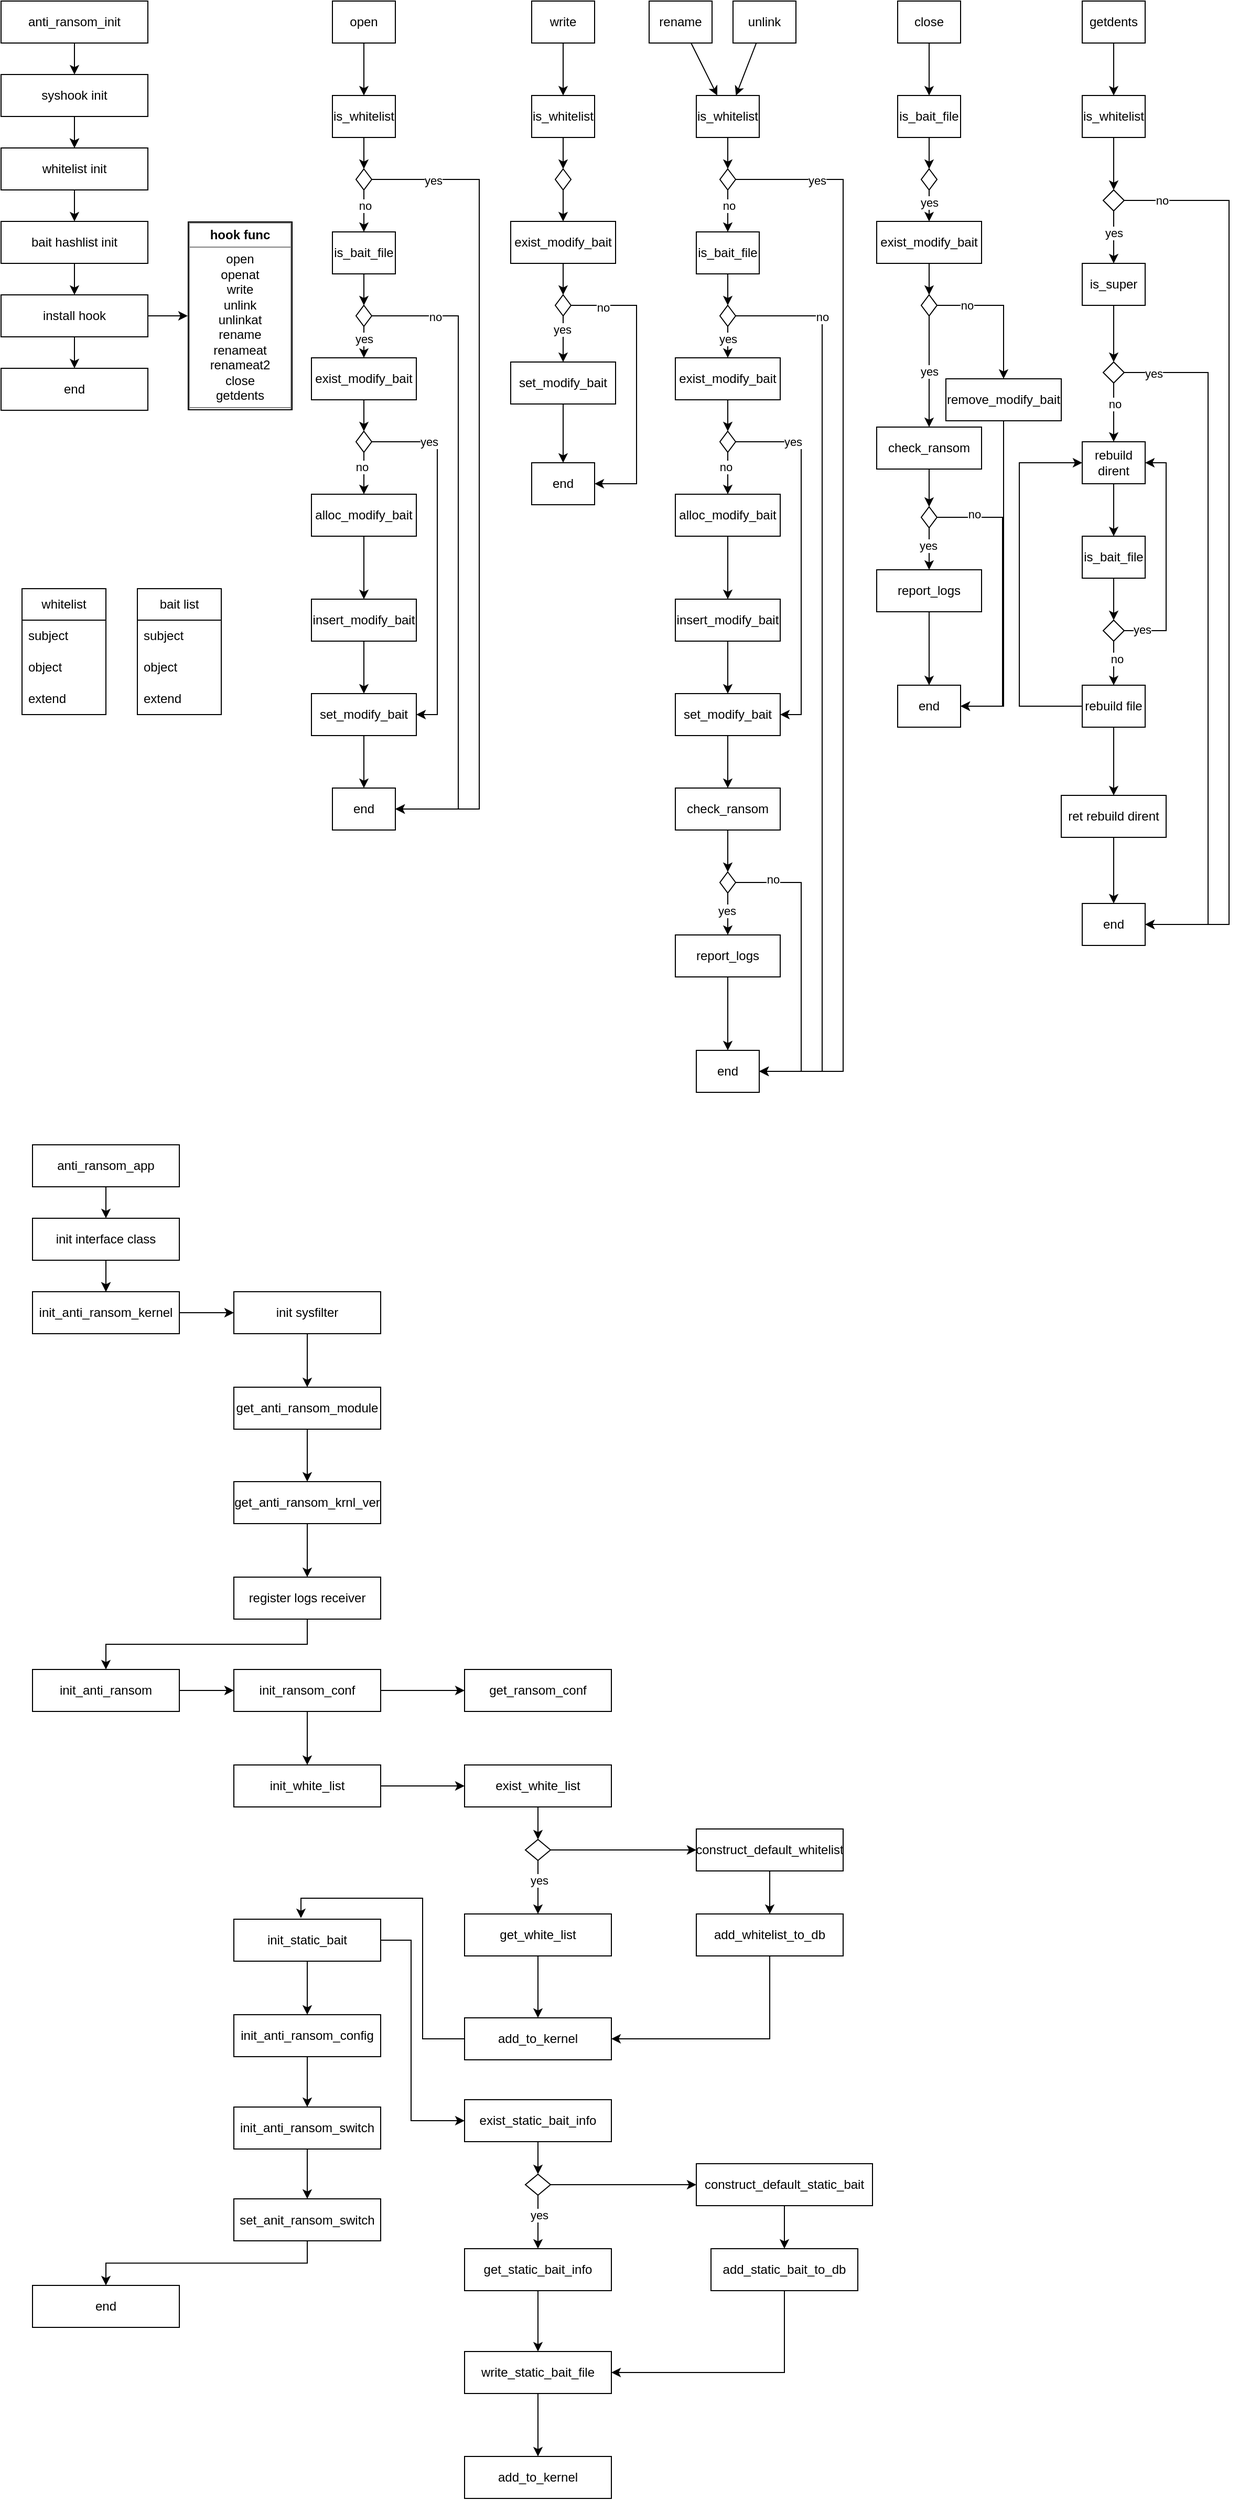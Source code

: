 <mxfile version="23.1.5" type="github">
  <diagram id="prtHgNgQTEPvFCAcTncT" name="Page-1">
    <mxGraphModel dx="1394" dy="772" grid="1" gridSize="10" guides="1" tooltips="1" connect="1" arrows="1" fold="1" page="1" pageScale="1" pageWidth="1169" pageHeight="827" background="none" math="0" shadow="0">
      <root>
        <mxCell id="0" />
        <mxCell id="1" parent="0" />
        <mxCell id="Nv_zGMJmzMav14E17f1a-2" value="whitelist" style="swimlane;fontStyle=0;childLayout=stackLayout;horizontal=1;startSize=30;horizontalStack=0;resizeParent=1;resizeParentMax=0;resizeLast=0;collapsible=1;marginBottom=0;whiteSpace=wrap;html=1;" parent="1" vertex="1">
          <mxGeometry x="39" y="590" width="80" height="120" as="geometry" />
        </mxCell>
        <mxCell id="Nv_zGMJmzMav14E17f1a-3" value="subject" style="text;strokeColor=none;fillColor=none;align=left;verticalAlign=middle;spacingLeft=4;spacingRight=4;overflow=hidden;points=[[0,0.5],[1,0.5]];portConstraint=eastwest;rotatable=0;whiteSpace=wrap;html=1;" parent="Nv_zGMJmzMav14E17f1a-2" vertex="1">
          <mxGeometry y="30" width="80" height="30" as="geometry" />
        </mxCell>
        <mxCell id="Nv_zGMJmzMav14E17f1a-4" value="object" style="text;strokeColor=none;fillColor=none;align=left;verticalAlign=middle;spacingLeft=4;spacingRight=4;overflow=hidden;points=[[0,0.5],[1,0.5]];portConstraint=eastwest;rotatable=0;whiteSpace=wrap;html=1;" parent="Nv_zGMJmzMav14E17f1a-2" vertex="1">
          <mxGeometry y="60" width="80" height="30" as="geometry" />
        </mxCell>
        <mxCell id="Nv_zGMJmzMav14E17f1a-5" value="extend" style="text;strokeColor=none;fillColor=none;align=left;verticalAlign=middle;spacingLeft=4;spacingRight=4;overflow=hidden;points=[[0,0.5],[1,0.5]];portConstraint=eastwest;rotatable=0;whiteSpace=wrap;html=1;" parent="Nv_zGMJmzMav14E17f1a-2" vertex="1">
          <mxGeometry y="90" width="80" height="30" as="geometry" />
        </mxCell>
        <mxCell id="Nv_zGMJmzMav14E17f1a-29" value="" style="edgeStyle=orthogonalEdgeStyle;rounded=0;orthogonalLoop=1;jettySize=auto;html=1;" parent="1" source="Nv_zGMJmzMav14E17f1a-17" target="Nv_zGMJmzMav14E17f1a-18" edge="1">
          <mxGeometry relative="1" as="geometry" />
        </mxCell>
        <mxCell id="Nv_zGMJmzMav14E17f1a-6" value="anti_ransom_init" style="rounded=0;whiteSpace=wrap;html=1;" parent="1" vertex="1">
          <mxGeometry x="19" y="30" width="140" height="40" as="geometry" />
        </mxCell>
        <mxCell id="Nv_zGMJmzMav14E17f1a-16" value="" style="edgeStyle=orthogonalEdgeStyle;rounded=0;orthogonalLoop=1;jettySize=auto;html=1;exitX=0.5;exitY=1;exitDx=0;exitDy=0;" parent="1" source="Nv_zGMJmzMav14E17f1a-18" target="Nv_zGMJmzMav14E17f1a-15" edge="1">
          <mxGeometry relative="1" as="geometry">
            <mxPoint x="89" y="230" as="sourcePoint" />
            <mxPoint x="89" y="300" as="targetPoint" />
            <Array as="points" />
          </mxGeometry>
        </mxCell>
        <mxCell id="Nv_zGMJmzMav14E17f1a-25" value="" style="edgeStyle=orthogonalEdgeStyle;rounded=0;orthogonalLoop=1;jettySize=auto;html=1;" parent="1" source="Nv_zGMJmzMav14E17f1a-15" target="Nv_zGMJmzMav14E17f1a-24" edge="1">
          <mxGeometry relative="1" as="geometry" />
        </mxCell>
        <mxCell id="Nv_zGMJmzMav14E17f1a-15" value="bait hashlist init" style="rounded=0;whiteSpace=wrap;html=1;" parent="1" vertex="1">
          <mxGeometry x="19" y="240" width="140" height="40" as="geometry" />
        </mxCell>
        <mxCell id="Nv_zGMJmzMav14E17f1a-27" value="" style="edgeStyle=orthogonalEdgeStyle;rounded=0;orthogonalLoop=1;jettySize=auto;html=1;" parent="1" source="Nv_zGMJmzMav14E17f1a-17" target="Nv_zGMJmzMav14E17f1a-18" edge="1">
          <mxGeometry relative="1" as="geometry" />
        </mxCell>
        <mxCell id="Nv_zGMJmzMav14E17f1a-18" value="whitelist init" style="rounded=0;whiteSpace=wrap;html=1;" parent="1" vertex="1">
          <mxGeometry x="19" y="170" width="140" height="40" as="geometry" />
        </mxCell>
        <mxCell id="Nv_zGMJmzMav14E17f1a-19" value="end" style="rounded=0;whiteSpace=wrap;html=1;" parent="1" vertex="1">
          <mxGeometry x="19" y="380" width="140" height="40" as="geometry" />
        </mxCell>
        <mxCell id="Nv_zGMJmzMav14E17f1a-31" value="" style="edgeStyle=orthogonalEdgeStyle;rounded=0;orthogonalLoop=1;jettySize=auto;html=1;" parent="1" source="Nv_zGMJmzMav14E17f1a-24" target="Nv_zGMJmzMav14E17f1a-19" edge="1">
          <mxGeometry relative="1" as="geometry" />
        </mxCell>
        <mxCell id="Nv_zGMJmzMav14E17f1a-51" value="" style="edgeStyle=orthogonalEdgeStyle;rounded=0;orthogonalLoop=1;jettySize=auto;html=1;" parent="1" source="Nv_zGMJmzMav14E17f1a-24" target="Nv_zGMJmzMav14E17f1a-47" edge="1">
          <mxGeometry relative="1" as="geometry" />
        </mxCell>
        <mxCell id="Nv_zGMJmzMav14E17f1a-24" value="install hook" style="rounded=0;whiteSpace=wrap;html=1;" parent="1" vertex="1">
          <mxGeometry x="19" y="310" width="140" height="40" as="geometry" />
        </mxCell>
        <mxCell id="Nv_zGMJmzMav14E17f1a-30" value="" style="edgeStyle=orthogonalEdgeStyle;rounded=0;orthogonalLoop=1;jettySize=auto;html=1;" parent="1" source="Nv_zGMJmzMav14E17f1a-6" target="Nv_zGMJmzMav14E17f1a-17" edge="1">
          <mxGeometry relative="1" as="geometry">
            <mxPoint x="89" y="70" as="sourcePoint" />
            <mxPoint x="89" y="170" as="targetPoint" />
          </mxGeometry>
        </mxCell>
        <mxCell id="Nv_zGMJmzMav14E17f1a-17" value="syshook init" style="rounded=0;whiteSpace=wrap;html=1;" parent="1" vertex="1">
          <mxGeometry x="19" y="100" width="140" height="40" as="geometry" />
        </mxCell>
        <mxCell id="Nv_zGMJmzMav14E17f1a-47" value="&lt;table border=&quot;1&quot; width=&quot;100%&quot; height=&quot;100%&quot; cellpadding=&quot;4&quot; style=&quot;width:100%;height:100%;border-collapse:collapse;&quot;&gt;&lt;tbody&gt;&lt;tr&gt;&lt;th align=&quot;center&quot;&gt;&lt;b&gt;hook func&lt;/b&gt;&lt;/th&gt;&lt;/tr&gt;&lt;tr&gt;&lt;td align=&quot;center&quot;&gt;open&lt;br&gt;openat&lt;br&gt;write&lt;br&gt;unlink&lt;br&gt;unlinkat&lt;br&gt;rename&lt;br&gt;renameat&lt;br&gt;renameat2&lt;br&gt;close&lt;br&gt;getdents&lt;/td&gt;&lt;/tr&gt;&lt;tr&gt;&lt;td align=&quot;center&quot;&gt;&lt;br&gt;&lt;/td&gt;&lt;/tr&gt;&lt;/tbody&gt;&lt;/table&gt;" style="text;html=1;whiteSpace=wrap;strokeColor=none;fillColor=none;overflow=fill;labelBorderColor=default;" parent="1" vertex="1">
          <mxGeometry x="197" y="240" width="100" height="180" as="geometry" />
        </mxCell>
        <mxCell id="Nv_zGMJmzMav14E17f1a-54" value="bait list" style="swimlane;fontStyle=0;childLayout=stackLayout;horizontal=1;startSize=30;horizontalStack=0;resizeParent=1;resizeParentMax=0;resizeLast=0;collapsible=1;marginBottom=0;whiteSpace=wrap;html=1;" parent="1" vertex="1">
          <mxGeometry x="149" y="590" width="80" height="120" as="geometry" />
        </mxCell>
        <mxCell id="Nv_zGMJmzMav14E17f1a-55" value="subject" style="text;strokeColor=none;fillColor=none;align=left;verticalAlign=middle;spacingLeft=4;spacingRight=4;overflow=hidden;points=[[0,0.5],[1,0.5]];portConstraint=eastwest;rotatable=0;whiteSpace=wrap;html=1;" parent="Nv_zGMJmzMav14E17f1a-54" vertex="1">
          <mxGeometry y="30" width="80" height="30" as="geometry" />
        </mxCell>
        <mxCell id="Nv_zGMJmzMav14E17f1a-56" value="object" style="text;strokeColor=none;fillColor=none;align=left;verticalAlign=middle;spacingLeft=4;spacingRight=4;overflow=hidden;points=[[0,0.5],[1,0.5]];portConstraint=eastwest;rotatable=0;whiteSpace=wrap;html=1;" parent="Nv_zGMJmzMav14E17f1a-54" vertex="1">
          <mxGeometry y="60" width="80" height="30" as="geometry" />
        </mxCell>
        <mxCell id="Nv_zGMJmzMav14E17f1a-57" value="extend" style="text;strokeColor=none;fillColor=none;align=left;verticalAlign=middle;spacingLeft=4;spacingRight=4;overflow=hidden;points=[[0,0.5],[1,0.5]];portConstraint=eastwest;rotatable=0;whiteSpace=wrap;html=1;" parent="Nv_zGMJmzMav14E17f1a-54" vertex="1">
          <mxGeometry y="90" width="80" height="30" as="geometry" />
        </mxCell>
        <mxCell id="cdsVnlFEJzLSIqNLkMDZ-12" value="" style="rounded=0;orthogonalLoop=1;jettySize=auto;html=1;exitX=0.5;exitY=1;exitDx=0;exitDy=0;entryX=0.5;entryY=0;entryDx=0;entryDy=0;" parent="1" source="Nv_zGMJmzMav14E17f1a-58" target="cdsVnlFEJzLSIqNLkMDZ-7" edge="1">
          <mxGeometry relative="1" as="geometry">
            <mxPoint x="235" y="105" as="sourcePoint" />
            <mxPoint x="285" y="175" as="targetPoint" />
          </mxGeometry>
        </mxCell>
        <mxCell id="Nv_zGMJmzMav14E17f1a-58" value="open" style="rounded=0;whiteSpace=wrap;html=1;" parent="1" vertex="1">
          <mxGeometry x="335" y="30" width="60" height="40" as="geometry" />
        </mxCell>
        <mxCell id="cdsVnlFEJzLSIqNLkMDZ-95" value="" style="rounded=0;orthogonalLoop=1;jettySize=auto;html=1;" parent="1" source="cdsVnlFEJzLSIqNLkMDZ-1" target="cdsVnlFEJzLSIqNLkMDZ-68" edge="1">
          <mxGeometry relative="1" as="geometry" />
        </mxCell>
        <mxCell id="cdsVnlFEJzLSIqNLkMDZ-1" value="rename" style="rounded=0;whiteSpace=wrap;html=1;" parent="1" vertex="1">
          <mxGeometry x="637" y="30" width="60" height="40" as="geometry" />
        </mxCell>
        <mxCell id="cdsVnlFEJzLSIqNLkMDZ-96" value="" style="rounded=0;orthogonalLoop=1;jettySize=auto;html=1;" parent="1" source="cdsVnlFEJzLSIqNLkMDZ-2" target="cdsVnlFEJzLSIqNLkMDZ-68" edge="1">
          <mxGeometry relative="1" as="geometry" />
        </mxCell>
        <mxCell id="cdsVnlFEJzLSIqNLkMDZ-2" value="unlink" style="rounded=0;whiteSpace=wrap;html=1;" parent="1" vertex="1">
          <mxGeometry x="717" y="30" width="60" height="40" as="geometry" />
        </mxCell>
        <mxCell id="cdsVnlFEJzLSIqNLkMDZ-45" value="" style="edgeStyle=orthogonalEdgeStyle;rounded=0;orthogonalLoop=1;jettySize=auto;html=1;" parent="1" source="cdsVnlFEJzLSIqNLkMDZ-3" target="cdsVnlFEJzLSIqNLkMDZ-44" edge="1">
          <mxGeometry relative="1" as="geometry" />
        </mxCell>
        <mxCell id="cdsVnlFEJzLSIqNLkMDZ-3" value="write" style="rounded=0;whiteSpace=wrap;html=1;" parent="1" vertex="1">
          <mxGeometry x="525" y="30" width="60" height="40" as="geometry" />
        </mxCell>
        <mxCell id="cdsVnlFEJzLSIqNLkMDZ-139" value="" style="edgeStyle=orthogonalEdgeStyle;rounded=0;orthogonalLoop=1;jettySize=auto;html=1;" parent="1" source="cdsVnlFEJzLSIqNLkMDZ-4" target="cdsVnlFEJzLSIqNLkMDZ-110" edge="1">
          <mxGeometry relative="1" as="geometry" />
        </mxCell>
        <mxCell id="cdsVnlFEJzLSIqNLkMDZ-4" value="close" style="rounded=0;whiteSpace=wrap;html=1;" parent="1" vertex="1">
          <mxGeometry x="874" y="30" width="60" height="40" as="geometry" />
        </mxCell>
        <mxCell id="cdsVnlFEJzLSIqNLkMDZ-146" value="" style="edgeStyle=orthogonalEdgeStyle;rounded=0;orthogonalLoop=1;jettySize=auto;html=1;" parent="1" source="cdsVnlFEJzLSIqNLkMDZ-5" target="cdsVnlFEJzLSIqNLkMDZ-145" edge="1">
          <mxGeometry relative="1" as="geometry" />
        </mxCell>
        <mxCell id="cdsVnlFEJzLSIqNLkMDZ-5" value="getdents" style="rounded=0;whiteSpace=wrap;html=1;" parent="1" vertex="1">
          <mxGeometry x="1050" y="30" width="60" height="40" as="geometry" />
        </mxCell>
        <mxCell id="cdsVnlFEJzLSIqNLkMDZ-13" value="" style="edgeStyle=orthogonalEdgeStyle;rounded=0;orthogonalLoop=1;jettySize=auto;html=1;" parent="1" source="cdsVnlFEJzLSIqNLkMDZ-7" target="cdsVnlFEJzLSIqNLkMDZ-8" edge="1">
          <mxGeometry relative="1" as="geometry" />
        </mxCell>
        <mxCell id="cdsVnlFEJzLSIqNLkMDZ-7" value="is_whitelist" style="rounded=0;whiteSpace=wrap;html=1;" parent="1" vertex="1">
          <mxGeometry x="335" y="120" width="60" height="40" as="geometry" />
        </mxCell>
        <mxCell id="cdsVnlFEJzLSIqNLkMDZ-15" value="" style="edgeStyle=orthogonalEdgeStyle;rounded=0;orthogonalLoop=1;jettySize=auto;html=1;" parent="1" source="cdsVnlFEJzLSIqNLkMDZ-8" target="cdsVnlFEJzLSIqNLkMDZ-14" edge="1">
          <mxGeometry relative="1" as="geometry" />
        </mxCell>
        <mxCell id="cdsVnlFEJzLSIqNLkMDZ-16" value="no" style="edgeLabel;html=1;align=center;verticalAlign=middle;resizable=0;points=[];" parent="cdsVnlFEJzLSIqNLkMDZ-15" vertex="1" connectable="0">
          <mxGeometry x="-0.24" y="1" relative="1" as="geometry">
            <mxPoint as="offset" />
          </mxGeometry>
        </mxCell>
        <mxCell id="cdsVnlFEJzLSIqNLkMDZ-21" value="" style="edgeStyle=orthogonalEdgeStyle;rounded=0;orthogonalLoop=1;jettySize=auto;html=1;entryX=1;entryY=0.5;entryDx=0;entryDy=0;" parent="1" target="cdsVnlFEJzLSIqNLkMDZ-19" edge="1">
          <mxGeometry relative="1" as="geometry">
            <mxPoint x="372.5" y="200" as="sourcePoint" />
            <mxPoint x="392.5" y="610" as="targetPoint" />
            <Array as="points">
              <mxPoint x="475" y="200" />
              <mxPoint x="475" y="800" />
            </Array>
          </mxGeometry>
        </mxCell>
        <mxCell id="cdsVnlFEJzLSIqNLkMDZ-22" value="yes" style="edgeLabel;html=1;align=center;verticalAlign=middle;resizable=0;points=[];" parent="cdsVnlFEJzLSIqNLkMDZ-21" vertex="1" connectable="0">
          <mxGeometry x="-0.853" y="-1" relative="1" as="geometry">
            <mxPoint x="1" as="offset" />
          </mxGeometry>
        </mxCell>
        <mxCell id="cdsVnlFEJzLSIqNLkMDZ-8" value="" style="rhombus;whiteSpace=wrap;html=1;" parent="1" vertex="1">
          <mxGeometry x="357.5" y="190" width="15" height="20" as="geometry" />
        </mxCell>
        <mxCell id="cdsVnlFEJzLSIqNLkMDZ-24" value="" style="edgeStyle=orthogonalEdgeStyle;rounded=0;orthogonalLoop=1;jettySize=auto;html=1;" parent="1" source="cdsVnlFEJzLSIqNLkMDZ-14" target="cdsVnlFEJzLSIqNLkMDZ-23" edge="1">
          <mxGeometry relative="1" as="geometry" />
        </mxCell>
        <mxCell id="cdsVnlFEJzLSIqNLkMDZ-14" value="is_bait_file" style="rounded=0;whiteSpace=wrap;html=1;" parent="1" vertex="1">
          <mxGeometry x="335" y="250" width="60" height="40" as="geometry" />
        </mxCell>
        <mxCell id="cdsVnlFEJzLSIqNLkMDZ-30" value="" style="edgeStyle=orthogonalEdgeStyle;rounded=0;orthogonalLoop=1;jettySize=auto;html=1;" parent="1" source="cdsVnlFEJzLSIqNLkMDZ-17" target="cdsVnlFEJzLSIqNLkMDZ-29" edge="1">
          <mxGeometry relative="1" as="geometry" />
        </mxCell>
        <mxCell id="cdsVnlFEJzLSIqNLkMDZ-17" value="exist_modify_bait" style="rounded=0;whiteSpace=wrap;html=1;" parent="1" vertex="1">
          <mxGeometry x="315" y="370" width="100" height="40" as="geometry" />
        </mxCell>
        <mxCell id="cdsVnlFEJzLSIqNLkMDZ-37" value="" style="edgeStyle=orthogonalEdgeStyle;rounded=0;orthogonalLoop=1;jettySize=auto;html=1;" parent="1" source="cdsVnlFEJzLSIqNLkMDZ-18" target="cdsVnlFEJzLSIqNLkMDZ-36" edge="1">
          <mxGeometry relative="1" as="geometry" />
        </mxCell>
        <mxCell id="cdsVnlFEJzLSIqNLkMDZ-18" value="alloc_modify_bait" style="rounded=0;whiteSpace=wrap;html=1;" parent="1" vertex="1">
          <mxGeometry x="315" y="500" width="100" height="40" as="geometry" />
        </mxCell>
        <mxCell id="cdsVnlFEJzLSIqNLkMDZ-19" value="end" style="rounded=0;whiteSpace=wrap;html=1;" parent="1" vertex="1">
          <mxGeometry x="335" y="780" width="60" height="40" as="geometry" />
        </mxCell>
        <mxCell id="cdsVnlFEJzLSIqNLkMDZ-25" value="" style="edgeStyle=orthogonalEdgeStyle;rounded=0;orthogonalLoop=1;jettySize=auto;html=1;" parent="1" source="cdsVnlFEJzLSIqNLkMDZ-23" target="cdsVnlFEJzLSIqNLkMDZ-17" edge="1">
          <mxGeometry relative="1" as="geometry" />
        </mxCell>
        <mxCell id="cdsVnlFEJzLSIqNLkMDZ-26" value="yes" style="edgeLabel;html=1;align=center;verticalAlign=middle;resizable=0;points=[];" parent="cdsVnlFEJzLSIqNLkMDZ-25" vertex="1" connectable="0">
          <mxGeometry x="0.28" relative="1" as="geometry">
            <mxPoint as="offset" />
          </mxGeometry>
        </mxCell>
        <mxCell id="cdsVnlFEJzLSIqNLkMDZ-27" style="edgeStyle=orthogonalEdgeStyle;rounded=0;orthogonalLoop=1;jettySize=auto;html=1;entryX=1;entryY=0.5;entryDx=0;entryDy=0;" parent="1" source="cdsVnlFEJzLSIqNLkMDZ-23" target="cdsVnlFEJzLSIqNLkMDZ-19" edge="1">
          <mxGeometry relative="1" as="geometry">
            <mxPoint x="455" y="570" as="targetPoint" />
            <Array as="points">
              <mxPoint x="455" y="330" />
              <mxPoint x="455" y="800" />
            </Array>
          </mxGeometry>
        </mxCell>
        <mxCell id="cdsVnlFEJzLSIqNLkMDZ-28" value="no" style="edgeLabel;html=1;align=center;verticalAlign=middle;resizable=0;points=[];" parent="cdsVnlFEJzLSIqNLkMDZ-27" vertex="1" connectable="0">
          <mxGeometry x="-0.808" y="-1" relative="1" as="geometry">
            <mxPoint x="1" as="offset" />
          </mxGeometry>
        </mxCell>
        <mxCell id="cdsVnlFEJzLSIqNLkMDZ-23" value="" style="rhombus;whiteSpace=wrap;html=1;" parent="1" vertex="1">
          <mxGeometry x="357.5" y="320" width="15" height="20" as="geometry" />
        </mxCell>
        <mxCell id="cdsVnlFEJzLSIqNLkMDZ-31" value="" style="edgeStyle=orthogonalEdgeStyle;rounded=0;orthogonalLoop=1;jettySize=auto;html=1;" parent="1" source="cdsVnlFEJzLSIqNLkMDZ-29" target="cdsVnlFEJzLSIqNLkMDZ-18" edge="1">
          <mxGeometry relative="1" as="geometry" />
        </mxCell>
        <mxCell id="cdsVnlFEJzLSIqNLkMDZ-33" value="no" style="edgeLabel;html=1;align=center;verticalAlign=middle;resizable=0;points=[];" parent="cdsVnlFEJzLSIqNLkMDZ-31" vertex="1" connectable="0">
          <mxGeometry x="-0.3" y="-2" relative="1" as="geometry">
            <mxPoint as="offset" />
          </mxGeometry>
        </mxCell>
        <mxCell id="cdsVnlFEJzLSIqNLkMDZ-32" style="edgeStyle=orthogonalEdgeStyle;rounded=0;orthogonalLoop=1;jettySize=auto;html=1;entryX=1;entryY=0.5;entryDx=0;entryDy=0;exitX=1;exitY=0.5;exitDx=0;exitDy=0;" parent="1" source="cdsVnlFEJzLSIqNLkMDZ-29" target="cdsVnlFEJzLSIqNLkMDZ-39" edge="1">
          <mxGeometry relative="1" as="geometry">
            <mxPoint x="435" y="420" as="sourcePoint" />
            <mxPoint x="457.5" y="770" as="targetPoint" />
            <Array as="points">
              <mxPoint x="435" y="450" />
              <mxPoint x="435" y="710" />
            </Array>
          </mxGeometry>
        </mxCell>
        <mxCell id="cdsVnlFEJzLSIqNLkMDZ-35" value="yes" style="edgeLabel;html=1;align=center;verticalAlign=middle;resizable=0;points=[];" parent="cdsVnlFEJzLSIqNLkMDZ-32" vertex="1" connectable="0">
          <mxGeometry x="-0.681" relative="1" as="geometry">
            <mxPoint as="offset" />
          </mxGeometry>
        </mxCell>
        <mxCell id="cdsVnlFEJzLSIqNLkMDZ-29" value="" style="rhombus;whiteSpace=wrap;html=1;" parent="1" vertex="1">
          <mxGeometry x="357.5" y="440" width="15" height="20" as="geometry" />
        </mxCell>
        <mxCell id="cdsVnlFEJzLSIqNLkMDZ-40" value="" style="edgeStyle=orthogonalEdgeStyle;rounded=0;orthogonalLoop=1;jettySize=auto;html=1;" parent="1" source="cdsVnlFEJzLSIqNLkMDZ-36" target="cdsVnlFEJzLSIqNLkMDZ-39" edge="1">
          <mxGeometry relative="1" as="geometry" />
        </mxCell>
        <mxCell id="cdsVnlFEJzLSIqNLkMDZ-36" value="insert_modify_bait" style="rounded=0;whiteSpace=wrap;html=1;" parent="1" vertex="1">
          <mxGeometry x="315" y="600" width="100" height="40" as="geometry" />
        </mxCell>
        <mxCell id="cdsVnlFEJzLSIqNLkMDZ-41" value="" style="edgeStyle=orthogonalEdgeStyle;rounded=0;orthogonalLoop=1;jettySize=auto;html=1;" parent="1" source="cdsVnlFEJzLSIqNLkMDZ-39" target="cdsVnlFEJzLSIqNLkMDZ-19" edge="1">
          <mxGeometry relative="1" as="geometry" />
        </mxCell>
        <mxCell id="cdsVnlFEJzLSIqNLkMDZ-39" value="set_modify_bait" style="rounded=0;whiteSpace=wrap;html=1;" parent="1" vertex="1">
          <mxGeometry x="315" y="690" width="100" height="40" as="geometry" />
        </mxCell>
        <mxCell id="cdsVnlFEJzLSIqNLkMDZ-48" value="" style="edgeStyle=orthogonalEdgeStyle;rounded=0;orthogonalLoop=1;jettySize=auto;html=1;" parent="1" source="cdsVnlFEJzLSIqNLkMDZ-44" target="cdsVnlFEJzLSIqNLkMDZ-46" edge="1">
          <mxGeometry relative="1" as="geometry" />
        </mxCell>
        <mxCell id="cdsVnlFEJzLSIqNLkMDZ-44" value="is_whitelist" style="rounded=0;whiteSpace=wrap;html=1;" parent="1" vertex="1">
          <mxGeometry x="525" y="120" width="60" height="40" as="geometry" />
        </mxCell>
        <mxCell id="cdsVnlFEJzLSIqNLkMDZ-50" value="" style="edgeStyle=orthogonalEdgeStyle;rounded=0;orthogonalLoop=1;jettySize=auto;html=1;" parent="1" source="cdsVnlFEJzLSIqNLkMDZ-46" target="cdsVnlFEJzLSIqNLkMDZ-49" edge="1">
          <mxGeometry relative="1" as="geometry" />
        </mxCell>
        <mxCell id="cdsVnlFEJzLSIqNLkMDZ-46" value="" style="rhombus;whiteSpace=wrap;html=1;" parent="1" vertex="1">
          <mxGeometry x="547.5" y="190" width="15" height="20" as="geometry" />
        </mxCell>
        <mxCell id="cdsVnlFEJzLSIqNLkMDZ-54" value="" style="edgeStyle=orthogonalEdgeStyle;rounded=0;orthogonalLoop=1;jettySize=auto;html=1;" parent="1" source="cdsVnlFEJzLSIqNLkMDZ-49" target="cdsVnlFEJzLSIqNLkMDZ-53" edge="1">
          <mxGeometry relative="1" as="geometry" />
        </mxCell>
        <mxCell id="cdsVnlFEJzLSIqNLkMDZ-49" value="exist_modify_bait" style="rounded=0;whiteSpace=wrap;html=1;" parent="1" vertex="1">
          <mxGeometry x="505" y="240" width="100" height="40" as="geometry" />
        </mxCell>
        <mxCell id="cdsVnlFEJzLSIqNLkMDZ-64" value="" style="edgeStyle=orthogonalEdgeStyle;rounded=0;orthogonalLoop=1;jettySize=auto;html=1;" parent="1" source="cdsVnlFEJzLSIqNLkMDZ-51" target="cdsVnlFEJzLSIqNLkMDZ-52" edge="1">
          <mxGeometry relative="1" as="geometry" />
        </mxCell>
        <mxCell id="cdsVnlFEJzLSIqNLkMDZ-51" value="set_modify_bait" style="rounded=0;whiteSpace=wrap;html=1;" parent="1" vertex="1">
          <mxGeometry x="505" y="374" width="100" height="40" as="geometry" />
        </mxCell>
        <mxCell id="cdsVnlFEJzLSIqNLkMDZ-52" value="end" style="rounded=0;whiteSpace=wrap;html=1;" parent="1" vertex="1">
          <mxGeometry x="525" y="470" width="60" height="40" as="geometry" />
        </mxCell>
        <mxCell id="cdsVnlFEJzLSIqNLkMDZ-60" value="" style="edgeStyle=orthogonalEdgeStyle;rounded=0;orthogonalLoop=1;jettySize=auto;html=1;" parent="1" source="cdsVnlFEJzLSIqNLkMDZ-53" target="cdsVnlFEJzLSIqNLkMDZ-51" edge="1">
          <mxGeometry relative="1" as="geometry" />
        </mxCell>
        <mxCell id="cdsVnlFEJzLSIqNLkMDZ-61" value="yes" style="edgeLabel;html=1;align=center;verticalAlign=middle;resizable=0;points=[];" parent="cdsVnlFEJzLSIqNLkMDZ-60" vertex="1" connectable="0">
          <mxGeometry x="-0.409" y="-1" relative="1" as="geometry">
            <mxPoint as="offset" />
          </mxGeometry>
        </mxCell>
        <mxCell id="cdsVnlFEJzLSIqNLkMDZ-62" style="edgeStyle=orthogonalEdgeStyle;rounded=0;orthogonalLoop=1;jettySize=auto;html=1;entryX=1;entryY=0.5;entryDx=0;entryDy=0;" parent="1" source="cdsVnlFEJzLSIqNLkMDZ-53" target="cdsVnlFEJzLSIqNLkMDZ-52" edge="1">
          <mxGeometry relative="1" as="geometry">
            <Array as="points">
              <mxPoint x="625" y="320" />
              <mxPoint x="625" y="490" />
            </Array>
          </mxGeometry>
        </mxCell>
        <mxCell id="cdsVnlFEJzLSIqNLkMDZ-63" value="no" style="edgeLabel;html=1;align=center;verticalAlign=middle;resizable=0;points=[];" parent="cdsVnlFEJzLSIqNLkMDZ-62" vertex="1" connectable="0">
          <mxGeometry x="-0.776" y="-2" relative="1" as="geometry">
            <mxPoint as="offset" />
          </mxGeometry>
        </mxCell>
        <mxCell id="cdsVnlFEJzLSIqNLkMDZ-53" value="" style="rhombus;whiteSpace=wrap;html=1;" parent="1" vertex="1">
          <mxGeometry x="547.5" y="310" width="15" height="20" as="geometry" />
        </mxCell>
        <mxCell id="cdsVnlFEJzLSIqNLkMDZ-67" value="" style="edgeStyle=orthogonalEdgeStyle;rounded=0;orthogonalLoop=1;jettySize=auto;html=1;" parent="1" source="cdsVnlFEJzLSIqNLkMDZ-68" target="cdsVnlFEJzLSIqNLkMDZ-73" edge="1">
          <mxGeometry relative="1" as="geometry" />
        </mxCell>
        <mxCell id="cdsVnlFEJzLSIqNLkMDZ-68" value="is_whitelist" style="rounded=0;whiteSpace=wrap;html=1;" parent="1" vertex="1">
          <mxGeometry x="682" y="120" width="60" height="40" as="geometry" />
        </mxCell>
        <mxCell id="cdsVnlFEJzLSIqNLkMDZ-69" value="" style="edgeStyle=orthogonalEdgeStyle;rounded=0;orthogonalLoop=1;jettySize=auto;html=1;" parent="1" source="cdsVnlFEJzLSIqNLkMDZ-73" target="cdsVnlFEJzLSIqNLkMDZ-75" edge="1">
          <mxGeometry relative="1" as="geometry" />
        </mxCell>
        <mxCell id="cdsVnlFEJzLSIqNLkMDZ-70" value="no" style="edgeLabel;html=1;align=center;verticalAlign=middle;resizable=0;points=[];" parent="cdsVnlFEJzLSIqNLkMDZ-69" vertex="1" connectable="0">
          <mxGeometry x="-0.24" y="1" relative="1" as="geometry">
            <mxPoint as="offset" />
          </mxGeometry>
        </mxCell>
        <mxCell id="cdsVnlFEJzLSIqNLkMDZ-71" value="" style="edgeStyle=orthogonalEdgeStyle;rounded=0;orthogonalLoop=1;jettySize=auto;html=1;entryX=1;entryY=0.5;entryDx=0;entryDy=0;" parent="1" target="cdsVnlFEJzLSIqNLkMDZ-80" edge="1">
          <mxGeometry relative="1" as="geometry">
            <mxPoint x="719.5" y="200" as="sourcePoint" />
            <mxPoint x="739.5" y="610" as="targetPoint" />
            <Array as="points">
              <mxPoint x="822" y="200" />
              <mxPoint x="822" y="1050" />
            </Array>
          </mxGeometry>
        </mxCell>
        <mxCell id="cdsVnlFEJzLSIqNLkMDZ-72" value="yes" style="edgeLabel;html=1;align=center;verticalAlign=middle;resizable=0;points=[];" parent="cdsVnlFEJzLSIqNLkMDZ-71" vertex="1" connectable="0">
          <mxGeometry x="-0.853" y="-1" relative="1" as="geometry">
            <mxPoint x="1" as="offset" />
          </mxGeometry>
        </mxCell>
        <mxCell id="cdsVnlFEJzLSIqNLkMDZ-73" value="" style="rhombus;whiteSpace=wrap;html=1;" parent="1" vertex="1">
          <mxGeometry x="704.5" y="190" width="15" height="20" as="geometry" />
        </mxCell>
        <mxCell id="cdsVnlFEJzLSIqNLkMDZ-74" value="" style="edgeStyle=orthogonalEdgeStyle;rounded=0;orthogonalLoop=1;jettySize=auto;html=1;" parent="1" source="cdsVnlFEJzLSIqNLkMDZ-75" target="cdsVnlFEJzLSIqNLkMDZ-85" edge="1">
          <mxGeometry relative="1" as="geometry" />
        </mxCell>
        <mxCell id="cdsVnlFEJzLSIqNLkMDZ-75" value="is_bait_file" style="rounded=0;whiteSpace=wrap;html=1;" parent="1" vertex="1">
          <mxGeometry x="682" y="250" width="60" height="40" as="geometry" />
        </mxCell>
        <mxCell id="cdsVnlFEJzLSIqNLkMDZ-76" value="" style="edgeStyle=orthogonalEdgeStyle;rounded=0;orthogonalLoop=1;jettySize=auto;html=1;" parent="1" source="cdsVnlFEJzLSIqNLkMDZ-77" target="cdsVnlFEJzLSIqNLkMDZ-90" edge="1">
          <mxGeometry relative="1" as="geometry" />
        </mxCell>
        <mxCell id="cdsVnlFEJzLSIqNLkMDZ-77" value="exist_modify_bait" style="rounded=0;whiteSpace=wrap;html=1;" parent="1" vertex="1">
          <mxGeometry x="662" y="370" width="100" height="40" as="geometry" />
        </mxCell>
        <mxCell id="cdsVnlFEJzLSIqNLkMDZ-78" value="" style="edgeStyle=orthogonalEdgeStyle;rounded=0;orthogonalLoop=1;jettySize=auto;html=1;" parent="1" source="cdsVnlFEJzLSIqNLkMDZ-79" target="cdsVnlFEJzLSIqNLkMDZ-92" edge="1">
          <mxGeometry relative="1" as="geometry" />
        </mxCell>
        <mxCell id="cdsVnlFEJzLSIqNLkMDZ-79" value="alloc_modify_bait" style="rounded=0;whiteSpace=wrap;html=1;" parent="1" vertex="1">
          <mxGeometry x="662" y="500" width="100" height="40" as="geometry" />
        </mxCell>
        <mxCell id="cdsVnlFEJzLSIqNLkMDZ-80" value="end" style="rounded=0;whiteSpace=wrap;html=1;" parent="1" vertex="1">
          <mxGeometry x="682" y="1030" width="60" height="40" as="geometry" />
        </mxCell>
        <mxCell id="cdsVnlFEJzLSIqNLkMDZ-81" value="" style="edgeStyle=orthogonalEdgeStyle;rounded=0;orthogonalLoop=1;jettySize=auto;html=1;" parent="1" source="cdsVnlFEJzLSIqNLkMDZ-85" target="cdsVnlFEJzLSIqNLkMDZ-77" edge="1">
          <mxGeometry relative="1" as="geometry" />
        </mxCell>
        <mxCell id="cdsVnlFEJzLSIqNLkMDZ-82" value="yes" style="edgeLabel;html=1;align=center;verticalAlign=middle;resizable=0;points=[];" parent="cdsVnlFEJzLSIqNLkMDZ-81" vertex="1" connectable="0">
          <mxGeometry x="0.28" relative="1" as="geometry">
            <mxPoint as="offset" />
          </mxGeometry>
        </mxCell>
        <mxCell id="cdsVnlFEJzLSIqNLkMDZ-83" style="edgeStyle=orthogonalEdgeStyle;rounded=0;orthogonalLoop=1;jettySize=auto;html=1;entryX=1;entryY=0.5;entryDx=0;entryDy=0;" parent="1" source="cdsVnlFEJzLSIqNLkMDZ-85" target="cdsVnlFEJzLSIqNLkMDZ-80" edge="1">
          <mxGeometry relative="1" as="geometry">
            <mxPoint x="802" y="570" as="targetPoint" />
            <Array as="points">
              <mxPoint x="802" y="330" />
              <mxPoint x="802" y="1050" />
            </Array>
          </mxGeometry>
        </mxCell>
        <mxCell id="cdsVnlFEJzLSIqNLkMDZ-84" value="no" style="edgeLabel;html=1;align=center;verticalAlign=middle;resizable=0;points=[];" parent="cdsVnlFEJzLSIqNLkMDZ-83" vertex="1" connectable="0">
          <mxGeometry x="-0.808" y="-1" relative="1" as="geometry">
            <mxPoint x="1" as="offset" />
          </mxGeometry>
        </mxCell>
        <mxCell id="cdsVnlFEJzLSIqNLkMDZ-85" value="" style="rhombus;whiteSpace=wrap;html=1;" parent="1" vertex="1">
          <mxGeometry x="704.5" y="320" width="15" height="20" as="geometry" />
        </mxCell>
        <mxCell id="cdsVnlFEJzLSIqNLkMDZ-86" value="" style="edgeStyle=orthogonalEdgeStyle;rounded=0;orthogonalLoop=1;jettySize=auto;html=1;" parent="1" source="cdsVnlFEJzLSIqNLkMDZ-90" target="cdsVnlFEJzLSIqNLkMDZ-79" edge="1">
          <mxGeometry relative="1" as="geometry" />
        </mxCell>
        <mxCell id="cdsVnlFEJzLSIqNLkMDZ-87" value="no" style="edgeLabel;html=1;align=center;verticalAlign=middle;resizable=0;points=[];" parent="cdsVnlFEJzLSIqNLkMDZ-86" vertex="1" connectable="0">
          <mxGeometry x="-0.3" y="-2" relative="1" as="geometry">
            <mxPoint as="offset" />
          </mxGeometry>
        </mxCell>
        <mxCell id="cdsVnlFEJzLSIqNLkMDZ-88" style="edgeStyle=orthogonalEdgeStyle;rounded=0;orthogonalLoop=1;jettySize=auto;html=1;entryX=1;entryY=0.5;entryDx=0;entryDy=0;exitX=1;exitY=0.5;exitDx=0;exitDy=0;" parent="1" source="cdsVnlFEJzLSIqNLkMDZ-90" target="cdsVnlFEJzLSIqNLkMDZ-94" edge="1">
          <mxGeometry relative="1" as="geometry">
            <mxPoint x="782" y="420" as="sourcePoint" />
            <mxPoint x="804.5" y="770" as="targetPoint" />
            <Array as="points">
              <mxPoint x="782" y="450" />
              <mxPoint x="782" y="710" />
            </Array>
          </mxGeometry>
        </mxCell>
        <mxCell id="cdsVnlFEJzLSIqNLkMDZ-89" value="yes" style="edgeLabel;html=1;align=center;verticalAlign=middle;resizable=0;points=[];" parent="cdsVnlFEJzLSIqNLkMDZ-88" vertex="1" connectable="0">
          <mxGeometry x="-0.681" relative="1" as="geometry">
            <mxPoint as="offset" />
          </mxGeometry>
        </mxCell>
        <mxCell id="cdsVnlFEJzLSIqNLkMDZ-90" value="" style="rhombus;whiteSpace=wrap;html=1;" parent="1" vertex="1">
          <mxGeometry x="704.5" y="440" width="15" height="20" as="geometry" />
        </mxCell>
        <mxCell id="cdsVnlFEJzLSIqNLkMDZ-91" value="" style="edgeStyle=orthogonalEdgeStyle;rounded=0;orthogonalLoop=1;jettySize=auto;html=1;" parent="1" source="cdsVnlFEJzLSIqNLkMDZ-92" target="cdsVnlFEJzLSIqNLkMDZ-94" edge="1">
          <mxGeometry relative="1" as="geometry" />
        </mxCell>
        <mxCell id="cdsVnlFEJzLSIqNLkMDZ-92" value="insert_modify_bait" style="rounded=0;whiteSpace=wrap;html=1;" parent="1" vertex="1">
          <mxGeometry x="662" y="600" width="100" height="40" as="geometry" />
        </mxCell>
        <mxCell id="cdsVnlFEJzLSIqNLkMDZ-98" value="" style="edgeStyle=orthogonalEdgeStyle;rounded=0;orthogonalLoop=1;jettySize=auto;html=1;" parent="1" source="cdsVnlFEJzLSIqNLkMDZ-94" target="cdsVnlFEJzLSIqNLkMDZ-97" edge="1">
          <mxGeometry relative="1" as="geometry" />
        </mxCell>
        <mxCell id="cdsVnlFEJzLSIqNLkMDZ-94" value="set_modify_bait" style="rounded=0;whiteSpace=wrap;html=1;" parent="1" vertex="1">
          <mxGeometry x="662" y="690" width="100" height="40" as="geometry" />
        </mxCell>
        <mxCell id="cdsVnlFEJzLSIqNLkMDZ-102" value="" style="edgeStyle=orthogonalEdgeStyle;rounded=0;orthogonalLoop=1;jettySize=auto;html=1;" parent="1" source="cdsVnlFEJzLSIqNLkMDZ-97" target="cdsVnlFEJzLSIqNLkMDZ-100" edge="1">
          <mxGeometry relative="1" as="geometry" />
        </mxCell>
        <mxCell id="cdsVnlFEJzLSIqNLkMDZ-97" value="check_ransom" style="rounded=0;whiteSpace=wrap;html=1;" parent="1" vertex="1">
          <mxGeometry x="662" y="780" width="100" height="40" as="geometry" />
        </mxCell>
        <mxCell id="cdsVnlFEJzLSIqNLkMDZ-108" value="" style="edgeStyle=orthogonalEdgeStyle;rounded=0;orthogonalLoop=1;jettySize=auto;html=1;" parent="1" source="cdsVnlFEJzLSIqNLkMDZ-99" target="cdsVnlFEJzLSIqNLkMDZ-80" edge="1">
          <mxGeometry relative="1" as="geometry" />
        </mxCell>
        <mxCell id="cdsVnlFEJzLSIqNLkMDZ-99" value="report_logs" style="rounded=0;whiteSpace=wrap;html=1;" parent="1" vertex="1">
          <mxGeometry x="662" y="920" width="100" height="40" as="geometry" />
        </mxCell>
        <mxCell id="cdsVnlFEJzLSIqNLkMDZ-104" value="" style="edgeStyle=orthogonalEdgeStyle;rounded=0;orthogonalLoop=1;jettySize=auto;html=1;" parent="1" source="cdsVnlFEJzLSIqNLkMDZ-100" target="cdsVnlFEJzLSIqNLkMDZ-99" edge="1">
          <mxGeometry relative="1" as="geometry" />
        </mxCell>
        <mxCell id="cdsVnlFEJzLSIqNLkMDZ-105" value="yes" style="edgeLabel;html=1;align=center;verticalAlign=middle;resizable=0;points=[];" parent="cdsVnlFEJzLSIqNLkMDZ-104" vertex="1" connectable="0">
          <mxGeometry x="-0.15" y="-1" relative="1" as="geometry">
            <mxPoint as="offset" />
          </mxGeometry>
        </mxCell>
        <mxCell id="cdsVnlFEJzLSIqNLkMDZ-106" style="edgeStyle=orthogonalEdgeStyle;rounded=0;orthogonalLoop=1;jettySize=auto;html=1;entryX=1;entryY=0.5;entryDx=0;entryDy=0;" parent="1" source="cdsVnlFEJzLSIqNLkMDZ-100" target="cdsVnlFEJzLSIqNLkMDZ-80" edge="1">
          <mxGeometry relative="1" as="geometry">
            <Array as="points">
              <mxPoint x="782" y="870" />
              <mxPoint x="782" y="1050" />
            </Array>
          </mxGeometry>
        </mxCell>
        <mxCell id="cdsVnlFEJzLSIqNLkMDZ-107" value="no" style="edgeLabel;html=1;align=center;verticalAlign=middle;resizable=0;points=[];" parent="cdsVnlFEJzLSIqNLkMDZ-106" vertex="1" connectable="0">
          <mxGeometry x="-0.756" y="3" relative="1" as="geometry">
            <mxPoint x="1" as="offset" />
          </mxGeometry>
        </mxCell>
        <mxCell id="cdsVnlFEJzLSIqNLkMDZ-100" value="" style="rhombus;whiteSpace=wrap;html=1;" parent="1" vertex="1">
          <mxGeometry x="704.5" y="860" width="15" height="20" as="geometry" />
        </mxCell>
        <mxCell id="cdsVnlFEJzLSIqNLkMDZ-109" value="" style="edgeStyle=orthogonalEdgeStyle;rounded=0;orthogonalLoop=1;jettySize=auto;html=1;" parent="1" source="cdsVnlFEJzLSIqNLkMDZ-110" target="cdsVnlFEJzLSIqNLkMDZ-120" edge="1">
          <mxGeometry relative="1" as="geometry" />
        </mxCell>
        <mxCell id="cdsVnlFEJzLSIqNLkMDZ-110" value="is_bait_file" style="rounded=0;whiteSpace=wrap;html=1;" parent="1" vertex="1">
          <mxGeometry x="874" y="120" width="60" height="40" as="geometry" />
        </mxCell>
        <mxCell id="cdsVnlFEJzLSIqNLkMDZ-111" value="" style="edgeStyle=orthogonalEdgeStyle;rounded=0;orthogonalLoop=1;jettySize=auto;html=1;" parent="1" source="cdsVnlFEJzLSIqNLkMDZ-112" target="cdsVnlFEJzLSIqNLkMDZ-125" edge="1">
          <mxGeometry relative="1" as="geometry" />
        </mxCell>
        <mxCell id="cdsVnlFEJzLSIqNLkMDZ-112" value="exist_modify_bait" style="rounded=0;whiteSpace=wrap;html=1;" parent="1" vertex="1">
          <mxGeometry x="854" y="240" width="100" height="40" as="geometry" />
        </mxCell>
        <mxCell id="cdsVnlFEJzLSIqNLkMDZ-115" value="end" style="rounded=0;whiteSpace=wrap;html=1;" parent="1" vertex="1">
          <mxGeometry x="874" y="682" width="60" height="40" as="geometry" />
        </mxCell>
        <mxCell id="cdsVnlFEJzLSIqNLkMDZ-116" value="" style="edgeStyle=orthogonalEdgeStyle;rounded=0;orthogonalLoop=1;jettySize=auto;html=1;" parent="1" source="cdsVnlFEJzLSIqNLkMDZ-120" target="cdsVnlFEJzLSIqNLkMDZ-112" edge="1">
          <mxGeometry relative="1" as="geometry" />
        </mxCell>
        <mxCell id="cdsVnlFEJzLSIqNLkMDZ-117" value="yes" style="edgeLabel;html=1;align=center;verticalAlign=middle;resizable=0;points=[];" parent="cdsVnlFEJzLSIqNLkMDZ-116" vertex="1" connectable="0">
          <mxGeometry x="0.28" relative="1" as="geometry">
            <mxPoint as="offset" />
          </mxGeometry>
        </mxCell>
        <mxCell id="cdsVnlFEJzLSIqNLkMDZ-120" value="" style="rhombus;whiteSpace=wrap;html=1;" parent="1" vertex="1">
          <mxGeometry x="896.5" y="190" width="15" height="20" as="geometry" />
        </mxCell>
        <mxCell id="cdsVnlFEJzLSIqNLkMDZ-121" value="yes" style="edgeStyle=orthogonalEdgeStyle;rounded=0;orthogonalLoop=1;jettySize=auto;html=1;entryX=0.5;entryY=0;entryDx=0;entryDy=0;" parent="1" source="cdsVnlFEJzLSIqNLkMDZ-125" target="cdsVnlFEJzLSIqNLkMDZ-131" edge="1">
          <mxGeometry relative="1" as="geometry">
            <mxPoint x="904" y="370" as="targetPoint" />
          </mxGeometry>
        </mxCell>
        <mxCell id="cdsVnlFEJzLSIqNLkMDZ-142" style="edgeStyle=orthogonalEdgeStyle;rounded=0;orthogonalLoop=1;jettySize=auto;html=1;entryX=0.5;entryY=0;entryDx=0;entryDy=0;" parent="1" source="cdsVnlFEJzLSIqNLkMDZ-125" target="cdsVnlFEJzLSIqNLkMDZ-140" edge="1">
          <mxGeometry relative="1" as="geometry" />
        </mxCell>
        <mxCell id="cdsVnlFEJzLSIqNLkMDZ-144" value="no" style="edgeLabel;html=1;align=center;verticalAlign=middle;resizable=0;points=[];" parent="cdsVnlFEJzLSIqNLkMDZ-142" vertex="1" connectable="0">
          <mxGeometry x="-0.573" relative="1" as="geometry">
            <mxPoint as="offset" />
          </mxGeometry>
        </mxCell>
        <mxCell id="cdsVnlFEJzLSIqNLkMDZ-125" value="" style="rhombus;whiteSpace=wrap;html=1;" parent="1" vertex="1">
          <mxGeometry x="896.5" y="310" width="15" height="20" as="geometry" />
        </mxCell>
        <mxCell id="cdsVnlFEJzLSIqNLkMDZ-130" value="" style="edgeStyle=orthogonalEdgeStyle;rounded=0;orthogonalLoop=1;jettySize=auto;html=1;" parent="1" source="cdsVnlFEJzLSIqNLkMDZ-131" target="cdsVnlFEJzLSIqNLkMDZ-138" edge="1">
          <mxGeometry relative="1" as="geometry" />
        </mxCell>
        <mxCell id="cdsVnlFEJzLSIqNLkMDZ-131" value="check_ransom" style="rounded=0;whiteSpace=wrap;html=1;" parent="1" vertex="1">
          <mxGeometry x="854" y="436" width="100" height="40" as="geometry" />
        </mxCell>
        <mxCell id="cdsVnlFEJzLSIqNLkMDZ-132" value="" style="edgeStyle=orthogonalEdgeStyle;rounded=0;orthogonalLoop=1;jettySize=auto;html=1;" parent="1" source="cdsVnlFEJzLSIqNLkMDZ-133" target="cdsVnlFEJzLSIqNLkMDZ-115" edge="1">
          <mxGeometry relative="1" as="geometry" />
        </mxCell>
        <mxCell id="cdsVnlFEJzLSIqNLkMDZ-133" value="report_logs" style="rounded=0;whiteSpace=wrap;html=1;" parent="1" vertex="1">
          <mxGeometry x="854" y="572" width="100" height="40" as="geometry" />
        </mxCell>
        <mxCell id="cdsVnlFEJzLSIqNLkMDZ-134" value="" style="edgeStyle=orthogonalEdgeStyle;rounded=0;orthogonalLoop=1;jettySize=auto;html=1;" parent="1" source="cdsVnlFEJzLSIqNLkMDZ-138" target="cdsVnlFEJzLSIqNLkMDZ-133" edge="1">
          <mxGeometry relative="1" as="geometry" />
        </mxCell>
        <mxCell id="cdsVnlFEJzLSIqNLkMDZ-135" value="yes" style="edgeLabel;html=1;align=center;verticalAlign=middle;resizable=0;points=[];" parent="cdsVnlFEJzLSIqNLkMDZ-134" vertex="1" connectable="0">
          <mxGeometry x="-0.15" y="-1" relative="1" as="geometry">
            <mxPoint as="offset" />
          </mxGeometry>
        </mxCell>
        <mxCell id="cdsVnlFEJzLSIqNLkMDZ-136" style="edgeStyle=orthogonalEdgeStyle;rounded=0;orthogonalLoop=1;jettySize=auto;html=1;entryX=1;entryY=0.5;entryDx=0;entryDy=0;" parent="1" source="cdsVnlFEJzLSIqNLkMDZ-138" target="cdsVnlFEJzLSIqNLkMDZ-115" edge="1">
          <mxGeometry relative="1" as="geometry">
            <Array as="points">
              <mxPoint x="974" y="522" />
              <mxPoint x="974" y="702" />
            </Array>
          </mxGeometry>
        </mxCell>
        <mxCell id="cdsVnlFEJzLSIqNLkMDZ-137" value="no" style="edgeLabel;html=1;align=center;verticalAlign=middle;resizable=0;points=[];" parent="cdsVnlFEJzLSIqNLkMDZ-136" vertex="1" connectable="0">
          <mxGeometry x="-0.756" y="3" relative="1" as="geometry">
            <mxPoint x="1" as="offset" />
          </mxGeometry>
        </mxCell>
        <mxCell id="cdsVnlFEJzLSIqNLkMDZ-138" value="" style="rhombus;whiteSpace=wrap;html=1;" parent="1" vertex="1">
          <mxGeometry x="896.5" y="512" width="15" height="20" as="geometry" />
        </mxCell>
        <mxCell id="cdsVnlFEJzLSIqNLkMDZ-143" style="edgeStyle=orthogonalEdgeStyle;rounded=0;orthogonalLoop=1;jettySize=auto;html=1;entryX=1;entryY=0.5;entryDx=0;entryDy=0;" parent="1" source="cdsVnlFEJzLSIqNLkMDZ-140" target="cdsVnlFEJzLSIqNLkMDZ-115" edge="1">
          <mxGeometry relative="1" as="geometry" />
        </mxCell>
        <mxCell id="cdsVnlFEJzLSIqNLkMDZ-140" value="remove_modify_bait" style="rounded=0;whiteSpace=wrap;html=1;" parent="1" vertex="1">
          <mxGeometry x="920" y="390" width="110" height="40" as="geometry" />
        </mxCell>
        <mxCell id="cdsVnlFEJzLSIqNLkMDZ-148" value="" style="edgeStyle=orthogonalEdgeStyle;rounded=0;orthogonalLoop=1;jettySize=auto;html=1;" parent="1" source="cdsVnlFEJzLSIqNLkMDZ-145" target="cdsVnlFEJzLSIqNLkMDZ-147" edge="1">
          <mxGeometry relative="1" as="geometry" />
        </mxCell>
        <mxCell id="cdsVnlFEJzLSIqNLkMDZ-145" value="is_whitelist" style="rounded=0;whiteSpace=wrap;html=1;" parent="1" vertex="1">
          <mxGeometry x="1050" y="120" width="60" height="40" as="geometry" />
        </mxCell>
        <mxCell id="cdsVnlFEJzLSIqNLkMDZ-151" value="" style="edgeStyle=orthogonalEdgeStyle;rounded=0;orthogonalLoop=1;jettySize=auto;html=1;" parent="1" source="cdsVnlFEJzLSIqNLkMDZ-147" target="cdsVnlFEJzLSIqNLkMDZ-150" edge="1">
          <mxGeometry relative="1" as="geometry" />
        </mxCell>
        <mxCell id="cdsVnlFEJzLSIqNLkMDZ-153" value="yes" style="edgeLabel;html=1;align=center;verticalAlign=middle;resizable=0;points=[];" parent="cdsVnlFEJzLSIqNLkMDZ-151" vertex="1" connectable="0">
          <mxGeometry x="-0.16" relative="1" as="geometry">
            <mxPoint as="offset" />
          </mxGeometry>
        </mxCell>
        <mxCell id="cdsVnlFEJzLSIqNLkMDZ-172" style="edgeStyle=orthogonalEdgeStyle;rounded=0;orthogonalLoop=1;jettySize=auto;html=1;entryX=1;entryY=0.5;entryDx=0;entryDy=0;" parent="1" source="cdsVnlFEJzLSIqNLkMDZ-147" target="cdsVnlFEJzLSIqNLkMDZ-170" edge="1">
          <mxGeometry relative="1" as="geometry">
            <Array as="points">
              <mxPoint x="1190" y="220" />
              <mxPoint x="1190" y="910" />
            </Array>
          </mxGeometry>
        </mxCell>
        <mxCell id="cdsVnlFEJzLSIqNLkMDZ-173" value="no" style="edgeLabel;html=1;align=center;verticalAlign=middle;resizable=0;points=[];" parent="cdsVnlFEJzLSIqNLkMDZ-172" vertex="1" connectable="0">
          <mxGeometry x="-0.918" relative="1" as="geometry">
            <mxPoint as="offset" />
          </mxGeometry>
        </mxCell>
        <mxCell id="cdsVnlFEJzLSIqNLkMDZ-147" value="" style="rhombus;whiteSpace=wrap;html=1;rounded=0;" parent="1" vertex="1">
          <mxGeometry x="1070" y="210" width="20" height="20" as="geometry" />
        </mxCell>
        <mxCell id="cdsVnlFEJzLSIqNLkMDZ-157" value="" style="edgeStyle=orthogonalEdgeStyle;rounded=0;orthogonalLoop=1;jettySize=auto;html=1;" parent="1" source="cdsVnlFEJzLSIqNLkMDZ-150" target="cdsVnlFEJzLSIqNLkMDZ-156" edge="1">
          <mxGeometry relative="1" as="geometry" />
        </mxCell>
        <mxCell id="cdsVnlFEJzLSIqNLkMDZ-150" value="is_super" style="rounded=0;whiteSpace=wrap;html=1;" parent="1" vertex="1">
          <mxGeometry x="1050" y="280" width="60" height="40" as="geometry" />
        </mxCell>
        <mxCell id="cdsVnlFEJzLSIqNLkMDZ-171" value="" style="edgeStyle=orthogonalEdgeStyle;rounded=0;orthogonalLoop=1;jettySize=auto;html=1;" parent="1" source="cdsVnlFEJzLSIqNLkMDZ-152" target="cdsVnlFEJzLSIqNLkMDZ-170" edge="1">
          <mxGeometry relative="1" as="geometry" />
        </mxCell>
        <mxCell id="cdsVnlFEJzLSIqNLkMDZ-152" value="ret rebuild dirent" style="rounded=0;whiteSpace=wrap;html=1;" parent="1" vertex="1">
          <mxGeometry x="1030" y="787" width="100" height="40" as="geometry" />
        </mxCell>
        <mxCell id="cdsVnlFEJzLSIqNLkMDZ-159" value="" style="edgeStyle=orthogonalEdgeStyle;rounded=0;orthogonalLoop=1;jettySize=auto;html=1;" parent="1" source="cdsVnlFEJzLSIqNLkMDZ-156" target="cdsVnlFEJzLSIqNLkMDZ-158" edge="1">
          <mxGeometry relative="1" as="geometry" />
        </mxCell>
        <mxCell id="cdsVnlFEJzLSIqNLkMDZ-161" value="no" style="edgeLabel;html=1;align=center;verticalAlign=middle;resizable=0;points=[];" parent="cdsVnlFEJzLSIqNLkMDZ-159" vertex="1" connectable="0">
          <mxGeometry x="-0.286" y="1" relative="1" as="geometry">
            <mxPoint as="offset" />
          </mxGeometry>
        </mxCell>
        <mxCell id="cdsVnlFEJzLSIqNLkMDZ-174" style="edgeStyle=orthogonalEdgeStyle;rounded=0;orthogonalLoop=1;jettySize=auto;html=1;entryX=1;entryY=0.5;entryDx=0;entryDy=0;" parent="1" source="cdsVnlFEJzLSIqNLkMDZ-156" target="cdsVnlFEJzLSIqNLkMDZ-170" edge="1">
          <mxGeometry relative="1" as="geometry">
            <Array as="points">
              <mxPoint x="1170" y="384" />
              <mxPoint x="1170" y="910" />
            </Array>
          </mxGeometry>
        </mxCell>
        <mxCell id="cdsVnlFEJzLSIqNLkMDZ-175" value="yes" style="edgeLabel;html=1;align=center;verticalAlign=middle;resizable=0;points=[];" parent="cdsVnlFEJzLSIqNLkMDZ-174" vertex="1" connectable="0">
          <mxGeometry x="-0.917" y="-1" relative="1" as="geometry">
            <mxPoint as="offset" />
          </mxGeometry>
        </mxCell>
        <mxCell id="cdsVnlFEJzLSIqNLkMDZ-156" value="" style="rhombus;whiteSpace=wrap;html=1;rounded=0;" parent="1" vertex="1">
          <mxGeometry x="1070" y="374" width="20" height="20" as="geometry" />
        </mxCell>
        <mxCell id="cdsVnlFEJzLSIqNLkMDZ-163" value="" style="edgeStyle=orthogonalEdgeStyle;rounded=0;orthogonalLoop=1;jettySize=auto;html=1;" parent="1" source="cdsVnlFEJzLSIqNLkMDZ-158" target="cdsVnlFEJzLSIqNLkMDZ-162" edge="1">
          <mxGeometry relative="1" as="geometry" />
        </mxCell>
        <mxCell id="cdsVnlFEJzLSIqNLkMDZ-158" value="rebuild dirent" style="rounded=0;whiteSpace=wrap;html=1;" parent="1" vertex="1">
          <mxGeometry x="1050" y="450" width="60" height="40" as="geometry" />
        </mxCell>
        <mxCell id="cdsVnlFEJzLSIqNLkMDZ-165" value="" style="edgeStyle=orthogonalEdgeStyle;rounded=0;orthogonalLoop=1;jettySize=auto;html=1;" parent="1" source="cdsVnlFEJzLSIqNLkMDZ-162" target="cdsVnlFEJzLSIqNLkMDZ-164" edge="1">
          <mxGeometry relative="1" as="geometry" />
        </mxCell>
        <mxCell id="cdsVnlFEJzLSIqNLkMDZ-162" value="is_bait_file" style="rounded=0;whiteSpace=wrap;html=1;" parent="1" vertex="1">
          <mxGeometry x="1050" y="540" width="60" height="40" as="geometry" />
        </mxCell>
        <mxCell id="cdsVnlFEJzLSIqNLkMDZ-167" value="" style="edgeStyle=orthogonalEdgeStyle;rounded=0;orthogonalLoop=1;jettySize=auto;html=1;" parent="1" source="cdsVnlFEJzLSIqNLkMDZ-164" target="cdsVnlFEJzLSIqNLkMDZ-166" edge="1">
          <mxGeometry relative="1" as="geometry" />
        </mxCell>
        <mxCell id="cdsVnlFEJzLSIqNLkMDZ-168" value="no" style="edgeLabel;html=1;align=center;verticalAlign=middle;resizable=0;points=[];" parent="cdsVnlFEJzLSIqNLkMDZ-167" vertex="1" connectable="0">
          <mxGeometry x="-0.191" y="3" relative="1" as="geometry">
            <mxPoint as="offset" />
          </mxGeometry>
        </mxCell>
        <mxCell id="cdsVnlFEJzLSIqNLkMDZ-179" style="edgeStyle=orthogonalEdgeStyle;rounded=0;orthogonalLoop=1;jettySize=auto;html=1;entryX=1;entryY=0.5;entryDx=0;entryDy=0;" parent="1" source="cdsVnlFEJzLSIqNLkMDZ-164" target="cdsVnlFEJzLSIqNLkMDZ-158" edge="1">
          <mxGeometry relative="1" as="geometry">
            <Array as="points">
              <mxPoint x="1130" y="630" />
              <mxPoint x="1130" y="470" />
            </Array>
          </mxGeometry>
        </mxCell>
        <mxCell id="cdsVnlFEJzLSIqNLkMDZ-180" value="yes" style="edgeLabel;html=1;align=center;verticalAlign=middle;resizable=0;points=[];" parent="cdsVnlFEJzLSIqNLkMDZ-179" vertex="1" connectable="0">
          <mxGeometry x="-0.846" y="1" relative="1" as="geometry">
            <mxPoint as="offset" />
          </mxGeometry>
        </mxCell>
        <mxCell id="cdsVnlFEJzLSIqNLkMDZ-164" value="" style="rhombus;whiteSpace=wrap;html=1;rounded=0;" parent="1" vertex="1">
          <mxGeometry x="1070" y="620" width="20" height="20" as="geometry" />
        </mxCell>
        <mxCell id="cdsVnlFEJzLSIqNLkMDZ-169" value="" style="edgeStyle=orthogonalEdgeStyle;rounded=0;orthogonalLoop=1;jettySize=auto;html=1;" parent="1" source="cdsVnlFEJzLSIqNLkMDZ-166" target="cdsVnlFEJzLSIqNLkMDZ-152" edge="1">
          <mxGeometry relative="1" as="geometry" />
        </mxCell>
        <mxCell id="cdsVnlFEJzLSIqNLkMDZ-176" style="edgeStyle=orthogonalEdgeStyle;rounded=0;orthogonalLoop=1;jettySize=auto;html=1;entryX=0;entryY=0.5;entryDx=0;entryDy=0;" parent="1" source="cdsVnlFEJzLSIqNLkMDZ-166" target="cdsVnlFEJzLSIqNLkMDZ-158" edge="1">
          <mxGeometry relative="1" as="geometry">
            <Array as="points">
              <mxPoint x="990" y="702" />
              <mxPoint x="990" y="470" />
            </Array>
          </mxGeometry>
        </mxCell>
        <mxCell id="cdsVnlFEJzLSIqNLkMDZ-166" value="rebuild file" style="rounded=0;whiteSpace=wrap;html=1;" parent="1" vertex="1">
          <mxGeometry x="1050" y="682" width="60" height="40" as="geometry" />
        </mxCell>
        <mxCell id="cdsVnlFEJzLSIqNLkMDZ-170" value="end" style="rounded=0;whiteSpace=wrap;html=1;" parent="1" vertex="1">
          <mxGeometry x="1050" y="890" width="60" height="40" as="geometry" />
        </mxCell>
        <mxCell id="cdsVnlFEJzLSIqNLkMDZ-181" value="" style="edgeStyle=orthogonalEdgeStyle;rounded=0;orthogonalLoop=1;jettySize=auto;html=1;" parent="1" source="cdsVnlFEJzLSIqNLkMDZ-192" target="cdsVnlFEJzLSIqNLkMDZ-187" edge="1">
          <mxGeometry relative="1" as="geometry" />
        </mxCell>
        <mxCell id="cdsVnlFEJzLSIqNLkMDZ-182" value="anti_ransom_app" style="rounded=0;whiteSpace=wrap;html=1;" parent="1" vertex="1">
          <mxGeometry x="49" y="1120" width="140" height="40" as="geometry" />
        </mxCell>
        <mxCell id="J-5pCa5-16U-aiWD50CA-12" value="" style="edgeStyle=orthogonalEdgeStyle;rounded=0;orthogonalLoop=1;jettySize=auto;html=1;" edge="1" parent="1" source="cdsVnlFEJzLSIqNLkMDZ-185" target="J-5pCa5-16U-aiWD50CA-2">
          <mxGeometry relative="1" as="geometry" />
        </mxCell>
        <mxCell id="cdsVnlFEJzLSIqNLkMDZ-185" value="init_anti_ransom" style="rounded=0;whiteSpace=wrap;html=1;" parent="1" vertex="1">
          <mxGeometry x="49" y="1620" width="140" height="40" as="geometry" />
        </mxCell>
        <mxCell id="cdsVnlFEJzLSIqNLkMDZ-186" value="" style="edgeStyle=orthogonalEdgeStyle;rounded=0;orthogonalLoop=1;jettySize=auto;html=1;" parent="1" source="cdsVnlFEJzLSIqNLkMDZ-192" target="cdsVnlFEJzLSIqNLkMDZ-187" edge="1">
          <mxGeometry relative="1" as="geometry" />
        </mxCell>
        <mxCell id="cdsVnlFEJzLSIqNLkMDZ-201" value="" style="edgeStyle=orthogonalEdgeStyle;rounded=0;orthogonalLoop=1;jettySize=auto;html=1;" parent="1" source="cdsVnlFEJzLSIqNLkMDZ-187" target="cdsVnlFEJzLSIqNLkMDZ-193" edge="1">
          <mxGeometry relative="1" as="geometry" />
        </mxCell>
        <mxCell id="cdsVnlFEJzLSIqNLkMDZ-187" value="init_anti_ransom_kernel" style="rounded=0;whiteSpace=wrap;html=1;" parent="1" vertex="1">
          <mxGeometry x="49" y="1260" width="140" height="40" as="geometry" />
        </mxCell>
        <mxCell id="cdsVnlFEJzLSIqNLkMDZ-188" value="end" style="rounded=0;whiteSpace=wrap;html=1;" parent="1" vertex="1">
          <mxGeometry x="49" y="2207" width="140" height="40" as="geometry" />
        </mxCell>
        <mxCell id="cdsVnlFEJzLSIqNLkMDZ-191" value="" style="edgeStyle=orthogonalEdgeStyle;rounded=0;orthogonalLoop=1;jettySize=auto;html=1;" parent="1" source="cdsVnlFEJzLSIqNLkMDZ-182" target="cdsVnlFEJzLSIqNLkMDZ-192" edge="1">
          <mxGeometry relative="1" as="geometry">
            <mxPoint x="119" y="1160" as="sourcePoint" />
            <mxPoint x="119" y="1260" as="targetPoint" />
          </mxGeometry>
        </mxCell>
        <mxCell id="cdsVnlFEJzLSIqNLkMDZ-192" value="init interface class" style="rounded=0;whiteSpace=wrap;html=1;" parent="1" vertex="1">
          <mxGeometry x="49" y="1190" width="140" height="40" as="geometry" />
        </mxCell>
        <mxCell id="cdsVnlFEJzLSIqNLkMDZ-196" value="" style="edgeStyle=orthogonalEdgeStyle;rounded=0;orthogonalLoop=1;jettySize=auto;html=1;" parent="1" source="cdsVnlFEJzLSIqNLkMDZ-193" target="cdsVnlFEJzLSIqNLkMDZ-195" edge="1">
          <mxGeometry relative="1" as="geometry" />
        </mxCell>
        <mxCell id="cdsVnlFEJzLSIqNLkMDZ-193" value="init sysfilter" style="rounded=0;whiteSpace=wrap;html=1;" parent="1" vertex="1">
          <mxGeometry x="241" y="1260" width="140" height="40" as="geometry" />
        </mxCell>
        <mxCell id="cdsVnlFEJzLSIqNLkMDZ-198" value="" style="edgeStyle=orthogonalEdgeStyle;rounded=0;orthogonalLoop=1;jettySize=auto;html=1;" parent="1" source="cdsVnlFEJzLSIqNLkMDZ-195" target="cdsVnlFEJzLSIqNLkMDZ-197" edge="1">
          <mxGeometry relative="1" as="geometry" />
        </mxCell>
        <mxCell id="cdsVnlFEJzLSIqNLkMDZ-195" value="get_anti_ransom_module" style="rounded=0;whiteSpace=wrap;html=1;" parent="1" vertex="1">
          <mxGeometry x="241" y="1351" width="140" height="40" as="geometry" />
        </mxCell>
        <mxCell id="cdsVnlFEJzLSIqNLkMDZ-200" value="" style="edgeStyle=orthogonalEdgeStyle;rounded=0;orthogonalLoop=1;jettySize=auto;html=1;" parent="1" source="cdsVnlFEJzLSIqNLkMDZ-197" target="cdsVnlFEJzLSIqNLkMDZ-199" edge="1">
          <mxGeometry relative="1" as="geometry" />
        </mxCell>
        <mxCell id="cdsVnlFEJzLSIqNLkMDZ-197" value="get_anti_ransom_krnl_ver" style="rounded=0;whiteSpace=wrap;html=1;" parent="1" vertex="1">
          <mxGeometry x="241" y="1441" width="140" height="40" as="geometry" />
        </mxCell>
        <mxCell id="cdsVnlFEJzLSIqNLkMDZ-202" style="edgeStyle=orthogonalEdgeStyle;rounded=0;orthogonalLoop=1;jettySize=auto;html=1;entryX=0.5;entryY=0;entryDx=0;entryDy=0;exitX=0.5;exitY=1;exitDx=0;exitDy=0;" parent="1" source="cdsVnlFEJzLSIqNLkMDZ-199" target="cdsVnlFEJzLSIqNLkMDZ-185" edge="1">
          <mxGeometry relative="1" as="geometry" />
        </mxCell>
        <mxCell id="cdsVnlFEJzLSIqNLkMDZ-199" value="register logs receiver" style="rounded=0;whiteSpace=wrap;html=1;" parent="1" vertex="1">
          <mxGeometry x="241" y="1532" width="140" height="40" as="geometry" />
        </mxCell>
        <mxCell id="J-5pCa5-16U-aiWD50CA-1" value="" style="edgeStyle=orthogonalEdgeStyle;rounded=0;orthogonalLoop=1;jettySize=auto;html=1;" edge="1" parent="1" source="J-5pCa5-16U-aiWD50CA-2" target="J-5pCa5-16U-aiWD50CA-4">
          <mxGeometry relative="1" as="geometry" />
        </mxCell>
        <mxCell id="J-5pCa5-16U-aiWD50CA-15" value="" style="edgeStyle=orthogonalEdgeStyle;rounded=0;orthogonalLoop=1;jettySize=auto;html=1;" edge="1" parent="1" source="J-5pCa5-16U-aiWD50CA-2" target="J-5pCa5-16U-aiWD50CA-14">
          <mxGeometry relative="1" as="geometry" />
        </mxCell>
        <mxCell id="J-5pCa5-16U-aiWD50CA-2" value="init_ransom_conf" style="rounded=0;whiteSpace=wrap;html=1;" vertex="1" parent="1">
          <mxGeometry x="241" y="1620" width="140" height="40" as="geometry" />
        </mxCell>
        <mxCell id="J-5pCa5-16U-aiWD50CA-17" value="" style="edgeStyle=orthogonalEdgeStyle;rounded=0;orthogonalLoop=1;jettySize=auto;html=1;" edge="1" parent="1" source="J-5pCa5-16U-aiWD50CA-4" target="J-5pCa5-16U-aiWD50CA-16">
          <mxGeometry relative="1" as="geometry" />
        </mxCell>
        <mxCell id="J-5pCa5-16U-aiWD50CA-4" value="init_white_list" style="rounded=0;whiteSpace=wrap;html=1;" vertex="1" parent="1">
          <mxGeometry x="241" y="1711" width="140" height="40" as="geometry" />
        </mxCell>
        <mxCell id="J-5pCa5-16U-aiWD50CA-5" value="" style="edgeStyle=orthogonalEdgeStyle;rounded=0;orthogonalLoop=1;jettySize=auto;html=1;" edge="1" parent="1" source="J-5pCa5-16U-aiWD50CA-6" target="J-5pCa5-16U-aiWD50CA-7">
          <mxGeometry relative="1" as="geometry" />
        </mxCell>
        <mxCell id="J-5pCa5-16U-aiWD50CA-48" style="edgeStyle=orthogonalEdgeStyle;rounded=0;orthogonalLoop=1;jettySize=auto;html=1;entryX=0;entryY=0.5;entryDx=0;entryDy=0;" edge="1" parent="1" source="J-5pCa5-16U-aiWD50CA-6" target="J-5pCa5-16U-aiWD50CA-36">
          <mxGeometry relative="1" as="geometry">
            <mxPoint x="410" y="2060" as="targetPoint" />
            <Array as="points">
              <mxPoint x="410" y="1878" />
              <mxPoint x="410" y="2050" />
            </Array>
          </mxGeometry>
        </mxCell>
        <mxCell id="J-5pCa5-16U-aiWD50CA-6" value="init_static_bait" style="rounded=0;whiteSpace=wrap;html=1;" vertex="1" parent="1">
          <mxGeometry x="241" y="1858" width="140" height="40" as="geometry" />
        </mxCell>
        <mxCell id="J-5pCa5-16U-aiWD50CA-9" value="" style="edgeStyle=orthogonalEdgeStyle;rounded=0;orthogonalLoop=1;jettySize=auto;html=1;" edge="1" parent="1" source="J-5pCa5-16U-aiWD50CA-7" target="J-5pCa5-16U-aiWD50CA-8">
          <mxGeometry relative="1" as="geometry" />
        </mxCell>
        <mxCell id="J-5pCa5-16U-aiWD50CA-7" value="init_anti_ransom_config" style="rounded=0;whiteSpace=wrap;html=1;" vertex="1" parent="1">
          <mxGeometry x="241" y="1949" width="140" height="40" as="geometry" />
        </mxCell>
        <mxCell id="J-5pCa5-16U-aiWD50CA-11" value="" style="edgeStyle=orthogonalEdgeStyle;rounded=0;orthogonalLoop=1;jettySize=auto;html=1;" edge="1" parent="1" source="J-5pCa5-16U-aiWD50CA-8" target="J-5pCa5-16U-aiWD50CA-10">
          <mxGeometry relative="1" as="geometry" />
        </mxCell>
        <mxCell id="J-5pCa5-16U-aiWD50CA-8" value="init_anti_ransom_switch" style="rounded=0;whiteSpace=wrap;html=1;" vertex="1" parent="1">
          <mxGeometry x="241" y="2037" width="140" height="40" as="geometry" />
        </mxCell>
        <mxCell id="J-5pCa5-16U-aiWD50CA-13" style="edgeStyle=orthogonalEdgeStyle;rounded=0;orthogonalLoop=1;jettySize=auto;html=1;entryX=0.5;entryY=0;entryDx=0;entryDy=0;exitX=0.5;exitY=1;exitDx=0;exitDy=0;" edge="1" parent="1" source="J-5pCa5-16U-aiWD50CA-10" target="cdsVnlFEJzLSIqNLkMDZ-188">
          <mxGeometry relative="1" as="geometry" />
        </mxCell>
        <mxCell id="J-5pCa5-16U-aiWD50CA-10" value="set_anit_ransom_switch" style="rounded=0;whiteSpace=wrap;html=1;" vertex="1" parent="1">
          <mxGeometry x="241" y="2124.5" width="140" height="40" as="geometry" />
        </mxCell>
        <mxCell id="J-5pCa5-16U-aiWD50CA-14" value="get_ransom_conf" style="rounded=0;whiteSpace=wrap;html=1;" vertex="1" parent="1">
          <mxGeometry x="461" y="1620" width="140" height="40" as="geometry" />
        </mxCell>
        <mxCell id="J-5pCa5-16U-aiWD50CA-22" value="" style="edgeStyle=orthogonalEdgeStyle;rounded=0;orthogonalLoop=1;jettySize=auto;html=1;" edge="1" parent="1" source="J-5pCa5-16U-aiWD50CA-16" target="J-5pCa5-16U-aiWD50CA-20">
          <mxGeometry relative="1" as="geometry" />
        </mxCell>
        <mxCell id="J-5pCa5-16U-aiWD50CA-16" value="exist_white_list" style="rounded=0;whiteSpace=wrap;html=1;" vertex="1" parent="1">
          <mxGeometry x="461" y="1711" width="140" height="40" as="geometry" />
        </mxCell>
        <mxCell id="J-5pCa5-16U-aiWD50CA-26" value="" style="edgeStyle=orthogonalEdgeStyle;rounded=0;orthogonalLoop=1;jettySize=auto;html=1;" edge="1" parent="1" source="J-5pCa5-16U-aiWD50CA-18" target="J-5pCa5-16U-aiWD50CA-25">
          <mxGeometry relative="1" as="geometry" />
        </mxCell>
        <mxCell id="J-5pCa5-16U-aiWD50CA-18" value="get_white_list" style="rounded=0;whiteSpace=wrap;html=1;" vertex="1" parent="1">
          <mxGeometry x="461" y="1853" width="140" height="40" as="geometry" />
        </mxCell>
        <mxCell id="J-5pCa5-16U-aiWD50CA-23" value="" style="edgeStyle=orthogonalEdgeStyle;rounded=0;orthogonalLoop=1;jettySize=auto;html=1;" edge="1" parent="1" source="J-5pCa5-16U-aiWD50CA-20" target="J-5pCa5-16U-aiWD50CA-18">
          <mxGeometry relative="1" as="geometry" />
        </mxCell>
        <mxCell id="J-5pCa5-16U-aiWD50CA-24" value="yes" style="edgeLabel;html=1;align=center;verticalAlign=middle;resizable=0;points=[];" vertex="1" connectable="0" parent="J-5pCa5-16U-aiWD50CA-23">
          <mxGeometry x="-0.254" y="1" relative="1" as="geometry">
            <mxPoint as="offset" />
          </mxGeometry>
        </mxCell>
        <mxCell id="J-5pCa5-16U-aiWD50CA-33" style="edgeStyle=orthogonalEdgeStyle;rounded=0;orthogonalLoop=1;jettySize=auto;html=1;entryX=0;entryY=0.5;entryDx=0;entryDy=0;" edge="1" parent="1" source="J-5pCa5-16U-aiWD50CA-20" target="J-5pCa5-16U-aiWD50CA-27">
          <mxGeometry relative="1" as="geometry" />
        </mxCell>
        <mxCell id="J-5pCa5-16U-aiWD50CA-20" value="" style="rhombus;whiteSpace=wrap;html=1;" vertex="1" parent="1">
          <mxGeometry x="519" y="1782" width="24" height="20" as="geometry" />
        </mxCell>
        <mxCell id="J-5pCa5-16U-aiWD50CA-25" value="add_to_kernel" style="rounded=0;whiteSpace=wrap;html=1;" vertex="1" parent="1">
          <mxGeometry x="461" y="1952" width="140" height="40" as="geometry" />
        </mxCell>
        <mxCell id="J-5pCa5-16U-aiWD50CA-30" value="" style="edgeStyle=orthogonalEdgeStyle;rounded=0;orthogonalLoop=1;jettySize=auto;html=1;" edge="1" parent="1" source="J-5pCa5-16U-aiWD50CA-27" target="J-5pCa5-16U-aiWD50CA-29">
          <mxGeometry relative="1" as="geometry" />
        </mxCell>
        <mxCell id="J-5pCa5-16U-aiWD50CA-27" value="construct_default_whitelist" style="rounded=0;whiteSpace=wrap;html=1;" vertex="1" parent="1">
          <mxGeometry x="682" y="1772" width="140" height="40" as="geometry" />
        </mxCell>
        <mxCell id="J-5pCa5-16U-aiWD50CA-32" style="edgeStyle=orthogonalEdgeStyle;rounded=0;orthogonalLoop=1;jettySize=auto;html=1;entryX=1;entryY=0.5;entryDx=0;entryDy=0;exitX=0.5;exitY=1;exitDx=0;exitDy=0;" edge="1" parent="1" source="J-5pCa5-16U-aiWD50CA-29" target="J-5pCa5-16U-aiWD50CA-25">
          <mxGeometry relative="1" as="geometry" />
        </mxCell>
        <mxCell id="J-5pCa5-16U-aiWD50CA-29" value="add_whitelist_to_db" style="rounded=0;whiteSpace=wrap;html=1;" vertex="1" parent="1">
          <mxGeometry x="682" y="1853" width="140" height="40" as="geometry" />
        </mxCell>
        <mxCell id="J-5pCa5-16U-aiWD50CA-34" style="edgeStyle=orthogonalEdgeStyle;rounded=0;orthogonalLoop=1;jettySize=auto;html=1;entryX=0.457;entryY=-0.025;entryDx=0;entryDy=0;entryPerimeter=0;" edge="1" parent="1" source="J-5pCa5-16U-aiWD50CA-25" target="J-5pCa5-16U-aiWD50CA-6">
          <mxGeometry relative="1" as="geometry" />
        </mxCell>
        <mxCell id="J-5pCa5-16U-aiWD50CA-35" value="" style="edgeStyle=orthogonalEdgeStyle;rounded=0;orthogonalLoop=1;jettySize=auto;html=1;" edge="1" parent="1" source="J-5pCa5-16U-aiWD50CA-36" target="J-5pCa5-16U-aiWD50CA-42">
          <mxGeometry relative="1" as="geometry" />
        </mxCell>
        <mxCell id="J-5pCa5-16U-aiWD50CA-36" value="exist_static_bait_info" style="rounded=0;whiteSpace=wrap;html=1;" vertex="1" parent="1">
          <mxGeometry x="461" y="2030" width="140" height="40" as="geometry" />
        </mxCell>
        <mxCell id="J-5pCa5-16U-aiWD50CA-50" value="" style="edgeStyle=orthogonalEdgeStyle;rounded=0;orthogonalLoop=1;jettySize=auto;html=1;" edge="1" parent="1" source="J-5pCa5-16U-aiWD50CA-38" target="J-5pCa5-16U-aiWD50CA-49">
          <mxGeometry relative="1" as="geometry" />
        </mxCell>
        <mxCell id="J-5pCa5-16U-aiWD50CA-38" value="get_static_bait_info" style="rounded=0;whiteSpace=wrap;html=1;" vertex="1" parent="1">
          <mxGeometry x="461" y="2172" width="140" height="40" as="geometry" />
        </mxCell>
        <mxCell id="J-5pCa5-16U-aiWD50CA-39" value="" style="edgeStyle=orthogonalEdgeStyle;rounded=0;orthogonalLoop=1;jettySize=auto;html=1;" edge="1" parent="1" source="J-5pCa5-16U-aiWD50CA-42" target="J-5pCa5-16U-aiWD50CA-38">
          <mxGeometry relative="1" as="geometry" />
        </mxCell>
        <mxCell id="J-5pCa5-16U-aiWD50CA-40" value="yes" style="edgeLabel;html=1;align=center;verticalAlign=middle;resizable=0;points=[];" vertex="1" connectable="0" parent="J-5pCa5-16U-aiWD50CA-39">
          <mxGeometry x="-0.254" y="1" relative="1" as="geometry">
            <mxPoint as="offset" />
          </mxGeometry>
        </mxCell>
        <mxCell id="J-5pCa5-16U-aiWD50CA-41" style="edgeStyle=orthogonalEdgeStyle;rounded=0;orthogonalLoop=1;jettySize=auto;html=1;entryX=0;entryY=0.5;entryDx=0;entryDy=0;" edge="1" parent="1" source="J-5pCa5-16U-aiWD50CA-42" target="J-5pCa5-16U-aiWD50CA-45">
          <mxGeometry relative="1" as="geometry" />
        </mxCell>
        <mxCell id="J-5pCa5-16U-aiWD50CA-42" value="" style="rhombus;whiteSpace=wrap;html=1;" vertex="1" parent="1">
          <mxGeometry x="519" y="2101" width="24" height="20" as="geometry" />
        </mxCell>
        <mxCell id="J-5pCa5-16U-aiWD50CA-43" value="add_to_kernel" style="rounded=0;whiteSpace=wrap;html=1;" vertex="1" parent="1">
          <mxGeometry x="461" y="2370" width="140" height="40" as="geometry" />
        </mxCell>
        <mxCell id="J-5pCa5-16U-aiWD50CA-44" value="" style="edgeStyle=orthogonalEdgeStyle;rounded=0;orthogonalLoop=1;jettySize=auto;html=1;" edge="1" parent="1" source="J-5pCa5-16U-aiWD50CA-45" target="J-5pCa5-16U-aiWD50CA-47">
          <mxGeometry relative="1" as="geometry">
            <Array as="points">
              <mxPoint x="766" y="2160" />
              <mxPoint x="766" y="2160" />
            </Array>
          </mxGeometry>
        </mxCell>
        <mxCell id="J-5pCa5-16U-aiWD50CA-45" value="construct_default_static_bait" style="rounded=0;whiteSpace=wrap;html=1;" vertex="1" parent="1">
          <mxGeometry x="682" y="2091" width="168" height="40" as="geometry" />
        </mxCell>
        <mxCell id="J-5pCa5-16U-aiWD50CA-52" style="edgeStyle=orthogonalEdgeStyle;rounded=0;orthogonalLoop=1;jettySize=auto;html=1;entryX=1;entryY=0.5;entryDx=0;entryDy=0;" edge="1" parent="1" source="J-5pCa5-16U-aiWD50CA-47" target="J-5pCa5-16U-aiWD50CA-49">
          <mxGeometry relative="1" as="geometry">
            <Array as="points">
              <mxPoint x="766" y="2290" />
            </Array>
          </mxGeometry>
        </mxCell>
        <mxCell id="J-5pCa5-16U-aiWD50CA-47" value="add_static_bait_to_db" style="rounded=0;whiteSpace=wrap;html=1;" vertex="1" parent="1">
          <mxGeometry x="696" y="2172" width="140" height="40" as="geometry" />
        </mxCell>
        <mxCell id="J-5pCa5-16U-aiWD50CA-51" value="" style="edgeStyle=orthogonalEdgeStyle;rounded=0;orthogonalLoop=1;jettySize=auto;html=1;" edge="1" parent="1" source="J-5pCa5-16U-aiWD50CA-49" target="J-5pCa5-16U-aiWD50CA-43">
          <mxGeometry relative="1" as="geometry" />
        </mxCell>
        <mxCell id="J-5pCa5-16U-aiWD50CA-49" value="write_static_bait_file" style="rounded=0;whiteSpace=wrap;html=1;" vertex="1" parent="1">
          <mxGeometry x="461" y="2270" width="140" height="40" as="geometry" />
        </mxCell>
      </root>
    </mxGraphModel>
  </diagram>
</mxfile>
